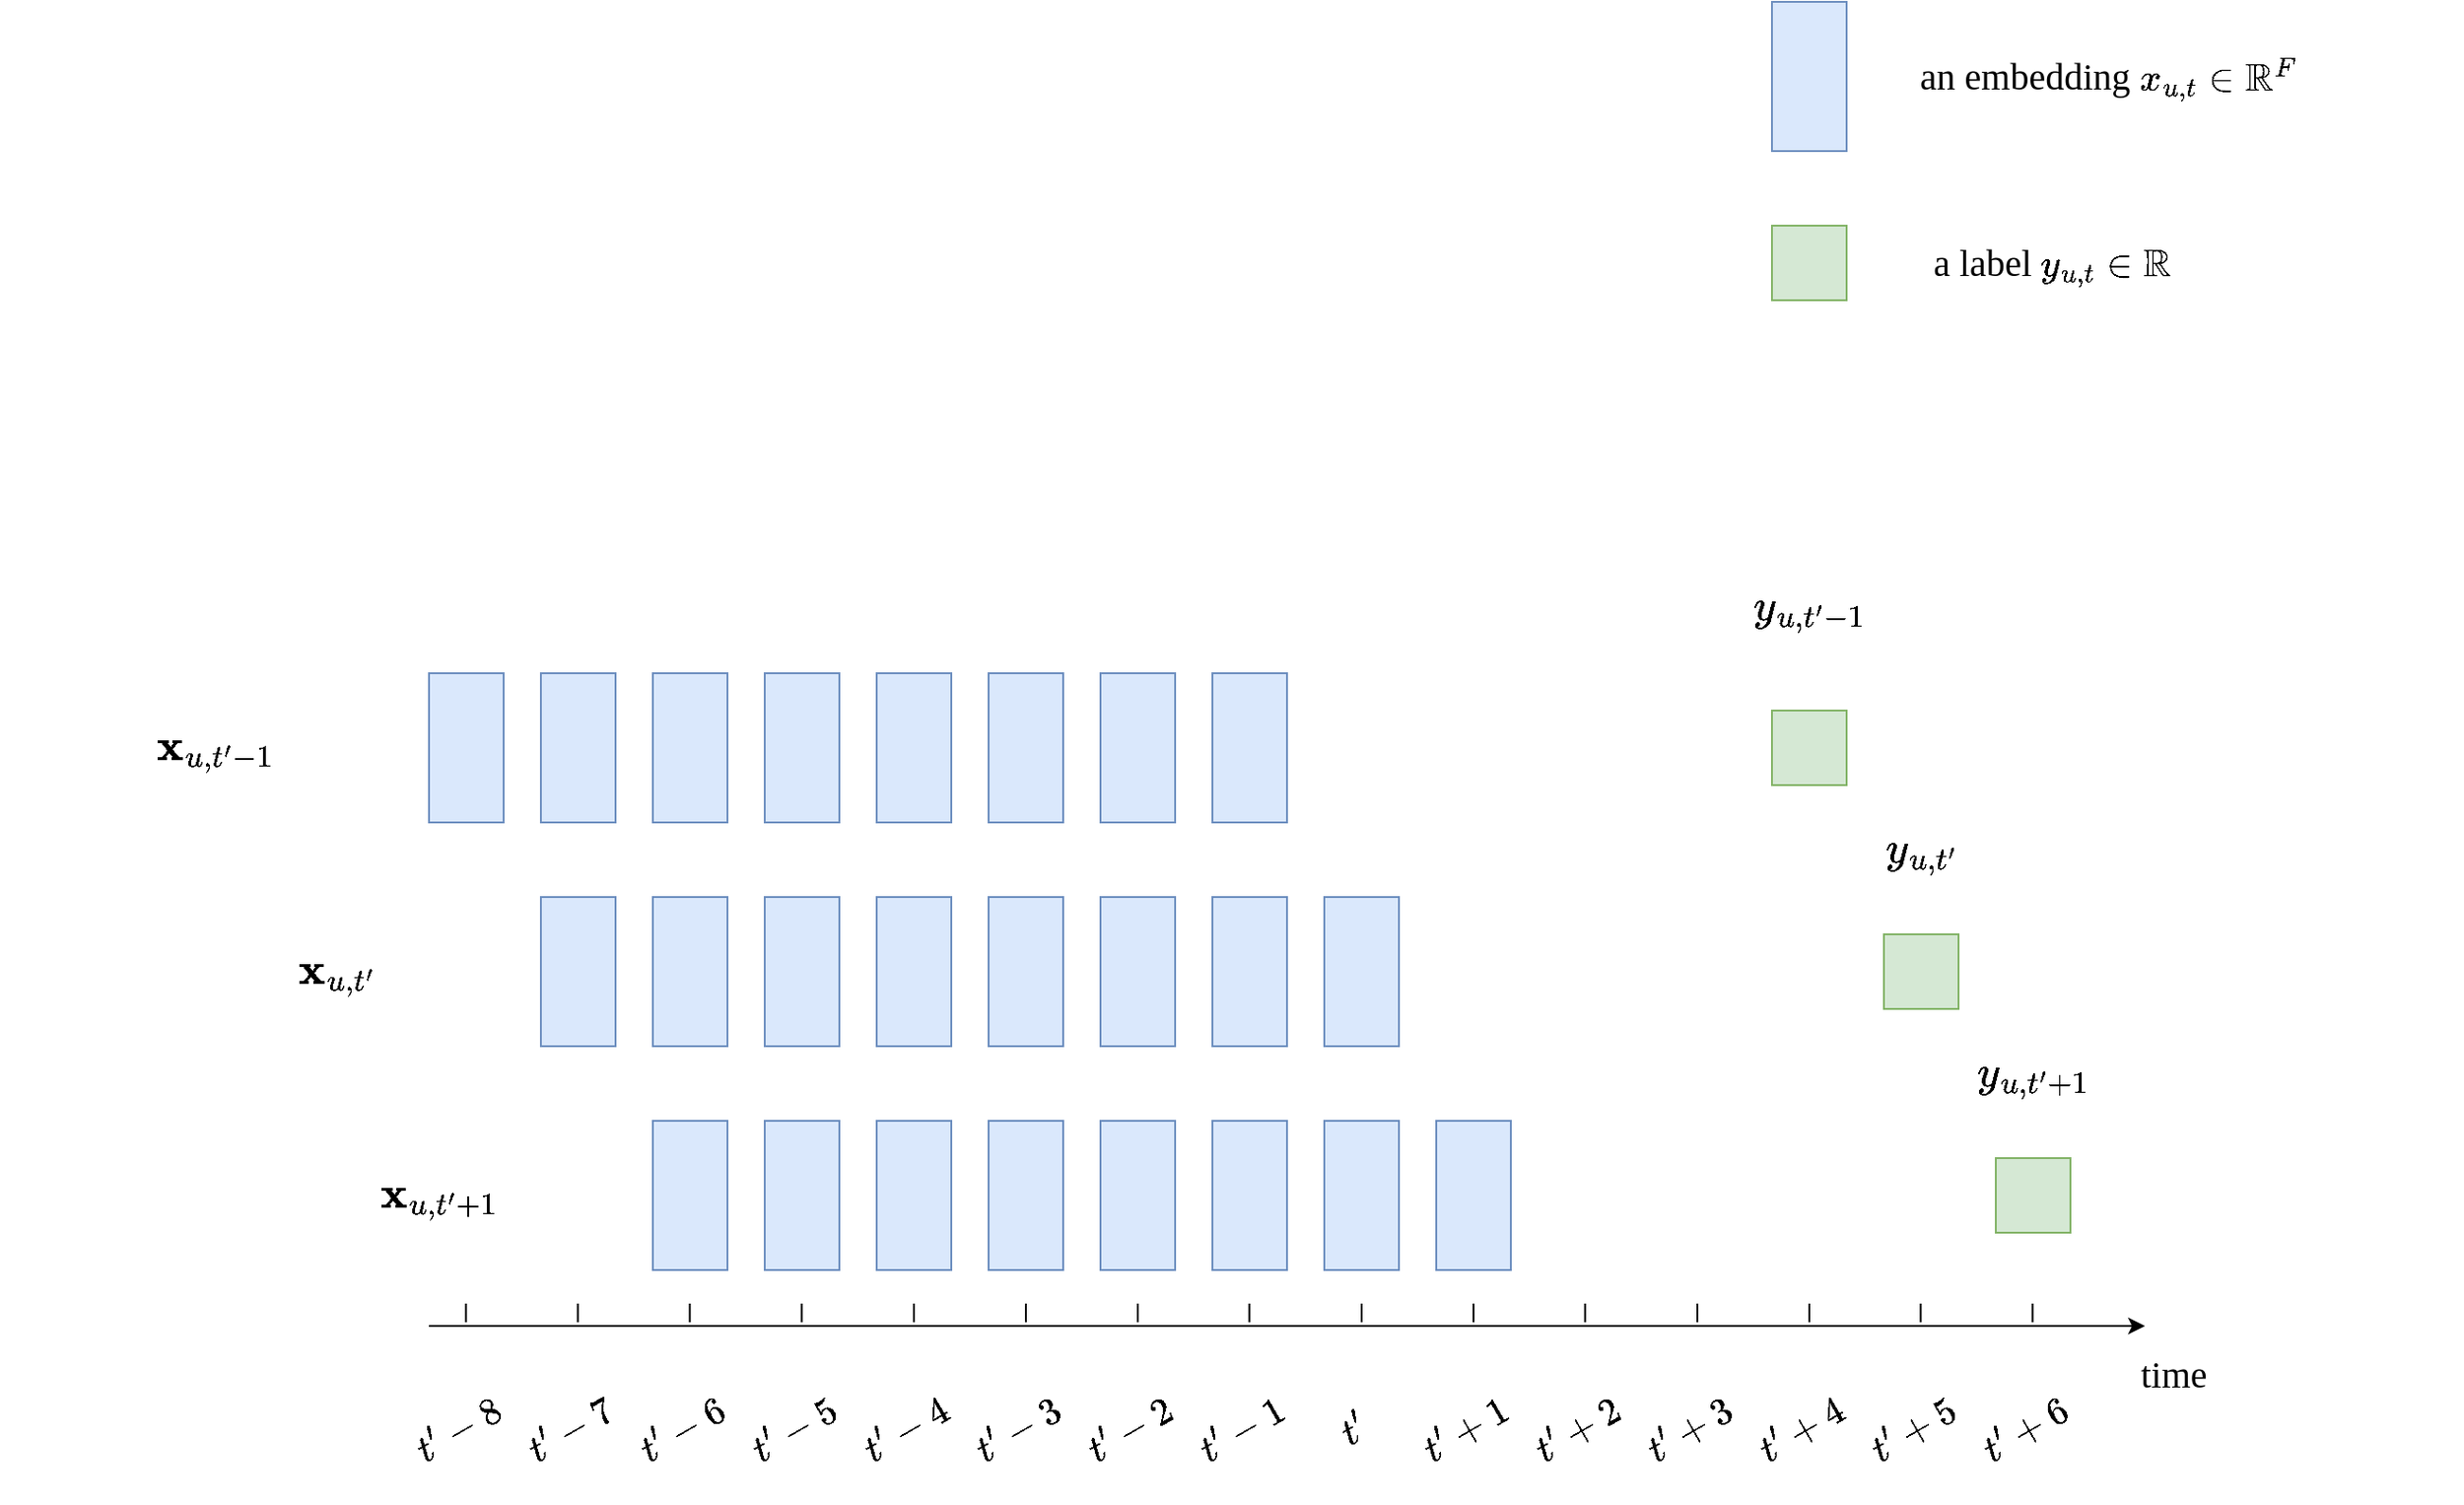 <mxfile version="24.2.5" type="github">
  <diagram name="第 1 页" id="iBYXEOpFaW9ppv63QH4R">
    <mxGraphModel dx="3449" dy="2214" grid="1" gridSize="10" guides="1" tooltips="1" connect="1" arrows="1" fold="1" page="1" pageScale="1" pageWidth="980" pageHeight="1390" math="1" shadow="0">
      <root>
        <mxCell id="0" />
        <mxCell id="1" parent="0" />
        <mxCell id="Qjhme60CZn5szrycuIal-2" value="" style="rounded=0;whiteSpace=wrap;html=1;fillColor=#d5e8d4;strokeColor=#82b366;fontSize=20;" vertex="1" parent="1">
          <mxGeometry x="-40" y="-420" width="40" height="40" as="geometry" />
        </mxCell>
        <mxCell id="Qjhme60CZn5szrycuIal-3" value="" style="endArrow=classic;html=1;rounded=0;fontSize=20;" edge="1" parent="1">
          <mxGeometry width="50" height="50" relative="1" as="geometry">
            <mxPoint x="-880" y="-330" as="sourcePoint" />
            <mxPoint x="40" y="-330" as="targetPoint" />
          </mxGeometry>
        </mxCell>
        <mxCell id="Qjhme60CZn5szrycuIal-4" value="&lt;font style=&quot;font-size: 20px;&quot; face=&quot;Times New Roman&quot;&gt;time&lt;/font&gt;" style="text;html=1;align=center;verticalAlign=middle;resizable=0;points=[];autosize=1;strokeColor=none;fillColor=none;fontSize=20;" vertex="1" parent="1">
          <mxGeometry x="25" y="-325" width="60" height="40" as="geometry" />
        </mxCell>
        <mxCell id="Qjhme60CZn5szrycuIal-5" value="&lt;span style=&quot;font-family: &amp;quot;Times New Roman&amp;quot;; background-color: initial; font-size: 20px;&quot;&gt;$$t&#39;-8$$&lt;/span&gt;" style="text;html=1;align=center;verticalAlign=middle;resizable=0;points=[];autosize=1;strokeColor=none;fillColor=none;fontSize=20;rotation=330;" vertex="1" parent="1">
          <mxGeometry x="-910" y="-295" width="90" height="40" as="geometry" />
        </mxCell>
        <mxCell id="Qjhme60CZn5szrycuIal-7" value="" style="endArrow=none;html=1;rounded=0;exitX=0;exitY=0;exitDx=0;exitDy=0;fontSize=16;" edge="1" parent="1">
          <mxGeometry width="50" height="50" relative="1" as="geometry">
            <mxPoint x="-560" y="-332" as="sourcePoint" />
            <mxPoint x="-560" y="-342" as="targetPoint" />
          </mxGeometry>
        </mxCell>
        <mxCell id="Qjhme60CZn5szrycuIal-9" value="" style="rounded=0;whiteSpace=wrap;html=1;fillColor=#dae8fc;strokeColor=#6c8ebf;fontSize=20;" vertex="1" parent="1">
          <mxGeometry x="-460" y="-440" width="40" height="80" as="geometry" />
        </mxCell>
        <mxCell id="Qjhme60CZn5szrycuIal-11" value="" style="rounded=0;whiteSpace=wrap;html=1;fillColor=#dae8fc;strokeColor=#6c8ebf;fontSize=20;" vertex="1" parent="1">
          <mxGeometry x="-400" y="-440" width="40" height="80" as="geometry" />
        </mxCell>
        <mxCell id="Qjhme60CZn5szrycuIal-12" value="" style="endArrow=none;html=1;rounded=0;exitX=0;exitY=0;exitDx=0;exitDy=0;fontSize=16;" edge="1" parent="1">
          <mxGeometry width="50" height="50" relative="1" as="geometry">
            <mxPoint x="-500" y="-332" as="sourcePoint" />
            <mxPoint x="-500" y="-342" as="targetPoint" />
          </mxGeometry>
        </mxCell>
        <mxCell id="Qjhme60CZn5szrycuIal-13" value="" style="rounded=0;whiteSpace=wrap;html=1;fillColor=#dae8fc;strokeColor=#6c8ebf;fontSize=20;" vertex="1" parent="1">
          <mxGeometry x="-520" y="-440" width="40" height="80" as="geometry" />
        </mxCell>
        <mxCell id="Qjhme60CZn5szrycuIal-14" value="" style="rounded=0;whiteSpace=wrap;html=1;fillColor=#dae8fc;strokeColor=#6c8ebf;fontSize=20;" vertex="1" parent="1">
          <mxGeometry x="-580" y="-440" width="40" height="80" as="geometry" />
        </mxCell>
        <mxCell id="Qjhme60CZn5szrycuIal-15" value="" style="rounded=0;whiteSpace=wrap;html=1;fillColor=#dae8fc;strokeColor=#6c8ebf;fontSize=20;" vertex="1" parent="1">
          <mxGeometry x="-640" y="-440" width="40" height="80" as="geometry" />
        </mxCell>
        <mxCell id="Qjhme60CZn5szrycuIal-16" value="" style="rounded=0;whiteSpace=wrap;html=1;fillColor=#dae8fc;strokeColor=#6c8ebf;fontSize=20;" vertex="1" parent="1">
          <mxGeometry x="-700" y="-440" width="40" height="80" as="geometry" />
        </mxCell>
        <mxCell id="Qjhme60CZn5szrycuIal-17" value="" style="rounded=0;whiteSpace=wrap;html=1;fillColor=#dae8fc;strokeColor=#6c8ebf;fontSize=20;" vertex="1" parent="1">
          <mxGeometry x="-760" y="-440" width="40" height="80" as="geometry" />
        </mxCell>
        <mxCell id="Qjhme60CZn5szrycuIal-18" value="" style="rounded=0;whiteSpace=wrap;html=1;fillColor=#dae8fc;strokeColor=#6c8ebf;fontSize=20;" vertex="1" parent="1">
          <mxGeometry x="-340" y="-440" width="40" height="80" as="geometry" />
        </mxCell>
        <mxCell id="Qjhme60CZn5szrycuIal-19" value="" style="endArrow=none;html=1;rounded=0;exitX=0;exitY=0;exitDx=0;exitDy=0;fontSize=16;" edge="1" parent="1">
          <mxGeometry width="50" height="50" relative="1" as="geometry">
            <mxPoint x="-620" y="-332" as="sourcePoint" />
            <mxPoint x="-620" y="-342" as="targetPoint" />
          </mxGeometry>
        </mxCell>
        <mxCell id="Qjhme60CZn5szrycuIal-20" value="" style="endArrow=none;html=1;rounded=0;exitX=0;exitY=0;exitDx=0;exitDy=0;fontSize=16;" edge="1" parent="1">
          <mxGeometry width="50" height="50" relative="1" as="geometry">
            <mxPoint x="-680.2" y="-332" as="sourcePoint" />
            <mxPoint x="-680.2" y="-342" as="targetPoint" />
          </mxGeometry>
        </mxCell>
        <mxCell id="Qjhme60CZn5szrycuIal-21" value="" style="endArrow=none;html=1;rounded=0;exitX=0;exitY=0;exitDx=0;exitDy=0;fontSize=16;" edge="1" parent="1">
          <mxGeometry width="50" height="50" relative="1" as="geometry">
            <mxPoint x="-740.2" y="-332" as="sourcePoint" />
            <mxPoint x="-740.2" y="-342" as="targetPoint" />
          </mxGeometry>
        </mxCell>
        <mxCell id="Qjhme60CZn5szrycuIal-22" value="" style="endArrow=none;html=1;rounded=0;exitX=0;exitY=0;exitDx=0;exitDy=0;fontSize=16;" edge="1" parent="1">
          <mxGeometry width="50" height="50" relative="1" as="geometry">
            <mxPoint x="-800.2" y="-332" as="sourcePoint" />
            <mxPoint x="-800.2" y="-342" as="targetPoint" />
          </mxGeometry>
        </mxCell>
        <mxCell id="Qjhme60CZn5szrycuIal-23" value="" style="endArrow=none;html=1;rounded=0;exitX=0;exitY=0;exitDx=0;exitDy=0;fontSize=16;" edge="1" parent="1">
          <mxGeometry width="50" height="50" relative="1" as="geometry">
            <mxPoint x="-860.2" y="-332" as="sourcePoint" />
            <mxPoint x="-860.2" y="-342" as="targetPoint" />
          </mxGeometry>
        </mxCell>
        <mxCell id="Qjhme60CZn5szrycuIal-24" value="" style="endArrow=none;html=1;rounded=0;exitX=0;exitY=0;exitDx=0;exitDy=0;fontSize=16;" edge="1" parent="1">
          <mxGeometry width="50" height="50" relative="1" as="geometry">
            <mxPoint x="-440.2" y="-332" as="sourcePoint" />
            <mxPoint x="-440.2" y="-342" as="targetPoint" />
          </mxGeometry>
        </mxCell>
        <mxCell id="Qjhme60CZn5szrycuIal-25" value="" style="endArrow=none;html=1;rounded=0;exitX=0;exitY=0;exitDx=0;exitDy=0;fontSize=16;" edge="1" parent="1">
          <mxGeometry width="50" height="50" relative="1" as="geometry">
            <mxPoint x="-380" y="-332" as="sourcePoint" />
            <mxPoint x="-380" y="-342" as="targetPoint" />
          </mxGeometry>
        </mxCell>
        <mxCell id="Qjhme60CZn5szrycuIal-26" value="" style="endArrow=none;html=1;rounded=0;exitX=0;exitY=0;exitDx=0;exitDy=0;fontSize=16;" edge="1" parent="1">
          <mxGeometry width="50" height="50" relative="1" as="geometry">
            <mxPoint x="-320" y="-332" as="sourcePoint" />
            <mxPoint x="-320" y="-342" as="targetPoint" />
          </mxGeometry>
        </mxCell>
        <mxCell id="Qjhme60CZn5szrycuIal-27" value="" style="endArrow=none;html=1;rounded=0;exitX=0;exitY=0;exitDx=0;exitDy=0;fontSize=16;" edge="1" parent="1">
          <mxGeometry width="50" height="50" relative="1" as="geometry">
            <mxPoint x="-260.2" y="-332" as="sourcePoint" />
            <mxPoint x="-260.2" y="-342" as="targetPoint" />
          </mxGeometry>
        </mxCell>
        <mxCell id="Qjhme60CZn5szrycuIal-29" value="" style="endArrow=none;html=1;rounded=0;exitX=0;exitY=0;exitDx=0;exitDy=0;fontSize=16;" edge="1" parent="1">
          <mxGeometry width="50" height="50" relative="1" as="geometry">
            <mxPoint x="-200" y="-332" as="sourcePoint" />
            <mxPoint x="-200" y="-342" as="targetPoint" />
          </mxGeometry>
        </mxCell>
        <mxCell id="Qjhme60CZn5szrycuIal-30" value="" style="endArrow=none;html=1;rounded=0;exitX=0;exitY=0;exitDx=0;exitDy=0;fontSize=16;" edge="1" parent="1">
          <mxGeometry width="50" height="50" relative="1" as="geometry">
            <mxPoint x="-140" y="-332" as="sourcePoint" />
            <mxPoint x="-140" y="-342" as="targetPoint" />
          </mxGeometry>
        </mxCell>
        <mxCell id="Qjhme60CZn5szrycuIal-31" value="" style="rounded=0;whiteSpace=wrap;html=1;fillColor=#d5e8d4;strokeColor=#82b366;fontSize=20;" vertex="1" parent="1">
          <mxGeometry x="-160" y="-660" width="40" height="40" as="geometry" />
        </mxCell>
        <mxCell id="Qjhme60CZn5szrycuIal-32" value="" style="rounded=0;whiteSpace=wrap;html=1;fillColor=#dae8fc;strokeColor=#6c8ebf;fontSize=20;" vertex="1" parent="1">
          <mxGeometry x="-580" y="-680" width="40" height="80" as="geometry" />
        </mxCell>
        <mxCell id="Qjhme60CZn5szrycuIal-33" value="" style="rounded=0;whiteSpace=wrap;html=1;fillColor=#dae8fc;strokeColor=#6c8ebf;fontSize=20;" vertex="1" parent="1">
          <mxGeometry x="-520" y="-680" width="40" height="80" as="geometry" />
        </mxCell>
        <mxCell id="Qjhme60CZn5szrycuIal-34" value="" style="rounded=0;whiteSpace=wrap;html=1;fillColor=#dae8fc;strokeColor=#6c8ebf;fontSize=20;" vertex="1" parent="1">
          <mxGeometry x="-640" y="-680" width="40" height="80" as="geometry" />
        </mxCell>
        <mxCell id="Qjhme60CZn5szrycuIal-35" value="" style="rounded=0;whiteSpace=wrap;html=1;fillColor=#dae8fc;strokeColor=#6c8ebf;fontSize=20;" vertex="1" parent="1">
          <mxGeometry x="-700" y="-680" width="40" height="80" as="geometry" />
        </mxCell>
        <mxCell id="Qjhme60CZn5szrycuIal-36" value="" style="rounded=0;whiteSpace=wrap;html=1;fillColor=#dae8fc;strokeColor=#6c8ebf;fontSize=20;" vertex="1" parent="1">
          <mxGeometry x="-760" y="-680" width="40" height="80" as="geometry" />
        </mxCell>
        <mxCell id="Qjhme60CZn5szrycuIal-37" value="" style="rounded=0;whiteSpace=wrap;html=1;fillColor=#dae8fc;strokeColor=#6c8ebf;fontSize=20;" vertex="1" parent="1">
          <mxGeometry x="-820" y="-680" width="40" height="80" as="geometry" />
        </mxCell>
        <mxCell id="Qjhme60CZn5szrycuIal-38" value="" style="rounded=0;whiteSpace=wrap;html=1;fillColor=#dae8fc;strokeColor=#6c8ebf;fontSize=20;" vertex="1" parent="1">
          <mxGeometry x="-880" y="-680" width="40" height="80" as="geometry" />
        </mxCell>
        <mxCell id="Qjhme60CZn5szrycuIal-39" value="" style="rounded=0;whiteSpace=wrap;html=1;fillColor=#dae8fc;strokeColor=#6c8ebf;fontSize=20;" vertex="1" parent="1">
          <mxGeometry x="-460" y="-680" width="40" height="80" as="geometry" />
        </mxCell>
        <mxCell id="Qjhme60CZn5szrycuIal-40" value="" style="rounded=0;whiteSpace=wrap;html=1;fillColor=#d5e8d4;strokeColor=#82b366;fontSize=20;" vertex="1" parent="1">
          <mxGeometry x="-100" y="-540" width="40" height="40" as="geometry" />
        </mxCell>
        <mxCell id="Qjhme60CZn5szrycuIal-41" value="" style="rounded=0;whiteSpace=wrap;html=1;fillColor=#dae8fc;strokeColor=#6c8ebf;fontSize=20;" vertex="1" parent="1">
          <mxGeometry x="-520" y="-560" width="40" height="80" as="geometry" />
        </mxCell>
        <mxCell id="Qjhme60CZn5szrycuIal-42" value="" style="rounded=0;whiteSpace=wrap;html=1;fillColor=#dae8fc;strokeColor=#6c8ebf;fontSize=20;" vertex="1" parent="1">
          <mxGeometry x="-460" y="-560" width="40" height="80" as="geometry" />
        </mxCell>
        <mxCell id="Qjhme60CZn5szrycuIal-43" value="" style="rounded=0;whiteSpace=wrap;html=1;fillColor=#dae8fc;strokeColor=#6c8ebf;fontSize=20;" vertex="1" parent="1">
          <mxGeometry x="-580" y="-560" width="40" height="80" as="geometry" />
        </mxCell>
        <mxCell id="Qjhme60CZn5szrycuIal-44" value="" style="rounded=0;whiteSpace=wrap;html=1;fillColor=#dae8fc;strokeColor=#6c8ebf;fontSize=20;" vertex="1" parent="1">
          <mxGeometry x="-640" y="-560" width="40" height="80" as="geometry" />
        </mxCell>
        <mxCell id="Qjhme60CZn5szrycuIal-45" value="" style="rounded=0;whiteSpace=wrap;html=1;fillColor=#dae8fc;strokeColor=#6c8ebf;fontSize=20;" vertex="1" parent="1">
          <mxGeometry x="-700" y="-560" width="40" height="80" as="geometry" />
        </mxCell>
        <mxCell id="Qjhme60CZn5szrycuIal-46" value="" style="rounded=0;whiteSpace=wrap;html=1;fillColor=#dae8fc;strokeColor=#6c8ebf;fontSize=20;" vertex="1" parent="1">
          <mxGeometry x="-760" y="-560" width="40" height="80" as="geometry" />
        </mxCell>
        <mxCell id="Qjhme60CZn5szrycuIal-47" value="" style="rounded=0;whiteSpace=wrap;html=1;fillColor=#dae8fc;strokeColor=#6c8ebf;fontSize=20;" vertex="1" parent="1">
          <mxGeometry x="-820" y="-560" width="40" height="80" as="geometry" />
        </mxCell>
        <mxCell id="Qjhme60CZn5szrycuIal-48" value="" style="rounded=0;whiteSpace=wrap;html=1;fillColor=#dae8fc;strokeColor=#6c8ebf;fontSize=20;" vertex="1" parent="1">
          <mxGeometry x="-400" y="-560" width="40" height="80" as="geometry" />
        </mxCell>
        <mxCell id="Qjhme60CZn5szrycuIal-50" value="&lt;span style=&quot;font-family: &amp;quot;Times New Roman&amp;quot;; background-color: initial; font-size: 20px;&quot;&gt;$$t&#39;-7$$&lt;/span&gt;" style="text;html=1;align=center;verticalAlign=middle;resizable=0;points=[];autosize=1;strokeColor=none;fillColor=none;fontSize=20;rotation=330;" vertex="1" parent="1">
          <mxGeometry x="-850" y="-295" width="90" height="40" as="geometry" />
        </mxCell>
        <mxCell id="Qjhme60CZn5szrycuIal-51" value="&lt;span style=&quot;font-family: &amp;quot;Times New Roman&amp;quot;; background-color: initial; font-size: 20px;&quot;&gt;$$t&#39;-6$$&lt;/span&gt;" style="text;html=1;align=center;verticalAlign=middle;resizable=0;points=[];autosize=1;strokeColor=none;fillColor=none;fontSize=20;rotation=330;" vertex="1" parent="1">
          <mxGeometry x="-790" y="-295" width="90" height="40" as="geometry" />
        </mxCell>
        <mxCell id="Qjhme60CZn5szrycuIal-64" value="&lt;span style=&quot;font-family: &amp;quot;Times New Roman&amp;quot;; background-color: initial; font-size: 20px;&quot;&gt;$$t&#39;-5$$&lt;/span&gt;" style="text;html=1;align=center;verticalAlign=middle;resizable=0;points=[];autosize=1;strokeColor=none;fillColor=none;fontSize=20;rotation=330;" vertex="1" parent="1">
          <mxGeometry x="-730" y="-295" width="90" height="40" as="geometry" />
        </mxCell>
        <mxCell id="Qjhme60CZn5szrycuIal-65" value="&lt;span style=&quot;font-family: &amp;quot;Times New Roman&amp;quot;; background-color: initial; font-size: 20px;&quot;&gt;$$t&#39;-4$$&lt;/span&gt;" style="text;html=1;align=center;verticalAlign=middle;resizable=0;points=[];autosize=1;strokeColor=none;fillColor=none;fontSize=20;rotation=330;" vertex="1" parent="1">
          <mxGeometry x="-670" y="-295" width="90" height="40" as="geometry" />
        </mxCell>
        <mxCell id="Qjhme60CZn5szrycuIal-66" value="&lt;span style=&quot;font-family: &amp;quot;Times New Roman&amp;quot;; background-color: initial; font-size: 20px;&quot;&gt;$$t&#39;-3$$&lt;/span&gt;" style="text;html=1;align=center;verticalAlign=middle;resizable=0;points=[];autosize=1;strokeColor=none;fillColor=none;fontSize=20;rotation=330;" vertex="1" parent="1">
          <mxGeometry x="-610" y="-295" width="90" height="40" as="geometry" />
        </mxCell>
        <mxCell id="Qjhme60CZn5szrycuIal-67" value="&lt;span style=&quot;font-family: &amp;quot;Times New Roman&amp;quot;; background-color: initial; font-size: 20px;&quot;&gt;$$t&#39;-2$$&lt;/span&gt;" style="text;html=1;align=center;verticalAlign=middle;resizable=0;points=[];autosize=1;strokeColor=none;fillColor=none;fontSize=20;rotation=330;" vertex="1" parent="1">
          <mxGeometry x="-550" y="-295" width="90" height="40" as="geometry" />
        </mxCell>
        <mxCell id="Qjhme60CZn5szrycuIal-71" value="&lt;span style=&quot;font-family: &amp;quot;Times New Roman&amp;quot;; background-color: initial; font-size: 20px;&quot;&gt;$$t&#39;-1$$&lt;/span&gt;" style="text;html=1;align=center;verticalAlign=middle;resizable=0;points=[];autosize=1;strokeColor=none;fillColor=none;fontSize=20;rotation=330;" vertex="1" parent="1">
          <mxGeometry x="-490" y="-295" width="90" height="40" as="geometry" />
        </mxCell>
        <mxCell id="Qjhme60CZn5szrycuIal-81" value="&lt;font style=&quot;font-size: 20px;&quot; face=&quot;Times New Roman&quot;&gt;$$t&#39;$$&lt;/font&gt;" style="text;html=1;align=center;verticalAlign=middle;resizable=0;points=[];autosize=1;strokeColor=none;fillColor=none;fontSize=20;rotation=330;" vertex="1" parent="1">
          <mxGeometry x="-420" y="-295" width="70" height="40" as="geometry" />
        </mxCell>
        <mxCell id="Qjhme60CZn5szrycuIal-82" value="&lt;span style=&quot;font-family: &amp;quot;Times New Roman&amp;quot;; background-color: initial; font-size: 20px;&quot;&gt;$$t&#39;+1$$&lt;/span&gt;" style="text;html=1;align=center;verticalAlign=middle;resizable=0;points=[];autosize=1;strokeColor=none;fillColor=none;fontSize=20;rotation=330;" vertex="1" parent="1">
          <mxGeometry x="-370" y="-295" width="90" height="40" as="geometry" />
        </mxCell>
        <mxCell id="Qjhme60CZn5szrycuIal-83" value="&lt;span style=&quot;font-family: &amp;quot;Times New Roman&amp;quot;; background-color: initial; font-size: 20px;&quot;&gt;$$t&#39;+2$$&lt;/span&gt;" style="text;html=1;align=center;verticalAlign=middle;resizable=0;points=[];autosize=1;strokeColor=none;fillColor=none;fontSize=20;rotation=330;" vertex="1" parent="1">
          <mxGeometry x="-310" y="-295" width="90" height="40" as="geometry" />
        </mxCell>
        <mxCell id="Qjhme60CZn5szrycuIal-84" value="&lt;span style=&quot;font-family: &amp;quot;Times New Roman&amp;quot;; background-color: initial; font-size: 20px;&quot;&gt;$$t&#39;+3$$&lt;/span&gt;" style="text;html=1;align=center;verticalAlign=middle;resizable=0;points=[];autosize=1;strokeColor=none;fillColor=none;fontSize=20;rotation=330;" vertex="1" parent="1">
          <mxGeometry x="-250" y="-295" width="90" height="40" as="geometry" />
        </mxCell>
        <mxCell id="Qjhme60CZn5szrycuIal-85" value="&lt;span style=&quot;font-family: &amp;quot;Times New Roman&amp;quot;; background-color: initial; font-size: 20px;&quot;&gt;$$t&#39;+4$$&lt;/span&gt;" style="text;html=1;align=center;verticalAlign=middle;resizable=0;points=[];autosize=1;strokeColor=none;fillColor=none;fontSize=20;rotation=330;" vertex="1" parent="1">
          <mxGeometry x="-190" y="-295" width="90" height="40" as="geometry" />
        </mxCell>
        <mxCell id="Qjhme60CZn5szrycuIal-86" value="&lt;span style=&quot;font-family: &amp;quot;Times New Roman&amp;quot;; background-color: initial; font-size: 20px;&quot;&gt;$$t&#39;+5$$&lt;/span&gt;" style="text;html=1;align=center;verticalAlign=middle;resizable=0;points=[];autosize=1;strokeColor=none;fillColor=none;fontSize=20;rotation=330;" vertex="1" parent="1">
          <mxGeometry x="-130" y="-295" width="90" height="40" as="geometry" />
        </mxCell>
        <mxCell id="Qjhme60CZn5szrycuIal-87" value="&lt;span style=&quot;font-family: &amp;quot;Times New Roman&amp;quot;; background-color: initial; font-size: 20px;&quot;&gt;$$t&#39;+6$$&lt;/span&gt;" style="text;html=1;align=center;verticalAlign=middle;resizable=0;points=[];autosize=1;strokeColor=none;fillColor=none;fontSize=20;rotation=330;" vertex="1" parent="1">
          <mxGeometry x="-70" y="-295" width="90" height="40" as="geometry" />
        </mxCell>
        <mxCell id="Qjhme60CZn5szrycuIal-90" value="" style="endArrow=none;html=1;rounded=0;exitX=0;exitY=0;exitDx=0;exitDy=0;fontSize=16;" edge="1" parent="1">
          <mxGeometry width="50" height="50" relative="1" as="geometry">
            <mxPoint x="-80.29" y="-332" as="sourcePoint" />
            <mxPoint x="-80.29" y="-342" as="targetPoint" />
          </mxGeometry>
        </mxCell>
        <mxCell id="Qjhme60CZn5szrycuIal-91" value="" style="endArrow=none;html=1;rounded=0;exitX=0;exitY=0;exitDx=0;exitDy=0;fontSize=16;" edge="1" parent="1">
          <mxGeometry width="50" height="50" relative="1" as="geometry">
            <mxPoint x="-20.29" y="-332" as="sourcePoint" />
            <mxPoint x="-20.29" y="-342" as="targetPoint" />
          </mxGeometry>
        </mxCell>
        <mxCell id="Qjhme60CZn5szrycuIal-93" value="&lt;span style=&quot;font-size: 20px; text-wrap: wrap;&quot;&gt;$$\mathbf{x}_{u, t&#39;-1}$$&lt;/span&gt;" style="text;html=1;align=center;verticalAlign=middle;resizable=0;points=[];autosize=1;strokeColor=none;fillColor=none;fontSize=20;" vertex="1" parent="1">
          <mxGeometry x="-1110" y="-660" width="230" height="40" as="geometry" />
        </mxCell>
        <mxCell id="Qjhme60CZn5szrycuIal-94" value="&lt;span style=&quot;text-wrap: wrap; font-size: 20px;&quot;&gt;&lt;font style=&quot;font-size: 20px;&quot;&gt;$$y_{u, t&#39;-1}$$&lt;/font&gt;&lt;/span&gt;" style="text;html=1;align=center;verticalAlign=middle;resizable=0;points=[];autosize=1;strokeColor=none;fillColor=none;fontSize=20;" vertex="1" parent="1">
          <mxGeometry x="-215" y="-735" width="150" height="40" as="geometry" />
        </mxCell>
        <mxCell id="Qjhme60CZn5szrycuIal-95" value="&lt;span style=&quot;font-size: 20px; text-wrap: wrap;&quot;&gt;$$\mathbf{x}_{u, t&#39;}$$&lt;/span&gt;" style="text;html=1;align=center;verticalAlign=middle;resizable=0;points=[];autosize=1;strokeColor=none;fillColor=none;fontSize=20;" vertex="1" parent="1">
          <mxGeometry x="-1035" y="-540" width="210" height="40" as="geometry" />
        </mxCell>
        <mxCell id="Qjhme60CZn5szrycuIal-96" value="&lt;span style=&quot;font-size: 20px; text-wrap: wrap;&quot;&gt;$$\mathbf{x}_{u, t&#39;+1}$$&lt;/span&gt;" style="text;html=1;align=center;verticalAlign=middle;resizable=0;points=[];autosize=1;strokeColor=none;fillColor=none;fontSize=20;" vertex="1" parent="1">
          <mxGeometry x="-995" y="-420" width="240" height="40" as="geometry" />
        </mxCell>
        <mxCell id="Qjhme60CZn5szrycuIal-97" value="&lt;span style=&quot;text-wrap: wrap; font-size: 20px;&quot;&gt;&lt;font style=&quot;font-size: 20px;&quot;&gt;$$y_{u, t&#39;}$$&lt;/font&gt;&lt;/span&gt;" style="text;html=1;align=center;verticalAlign=middle;resizable=0;points=[];autosize=1;strokeColor=none;fillColor=none;fontSize=20;" vertex="1" parent="1">
          <mxGeometry x="-145" y="-605" width="130" height="40" as="geometry" />
        </mxCell>
        <mxCell id="Qjhme60CZn5szrycuIal-98" value="&lt;span style=&quot;text-wrap: wrap; font-size: 20px;&quot;&gt;&lt;font style=&quot;font-size: 20px;&quot;&gt;$$y_{u, t&#39;+1}$$&lt;/font&gt;&lt;/span&gt;" style="text;html=1;align=center;verticalAlign=middle;resizable=0;points=[];autosize=1;strokeColor=none;fillColor=none;fontSize=20;" vertex="1" parent="1">
          <mxGeometry x="-100" y="-485" width="160" height="40" as="geometry" />
        </mxCell>
        <mxCell id="Qjhme60CZn5szrycuIal-99" value="" style="rounded=0;whiteSpace=wrap;html=1;fillColor=#dae8fc;strokeColor=#6c8ebf;fontSize=20;" vertex="1" parent="1">
          <mxGeometry x="-160" y="-1040" width="40" height="80" as="geometry" />
        </mxCell>
        <mxCell id="Qjhme60CZn5szrycuIal-100" value="&lt;font style=&quot;font-size: 20px;&quot;&gt;an embedding \( x_{u,t} \in \mathbb{R}^F\)&lt;/font&gt;" style="text;html=1;align=center;verticalAlign=middle;resizable=0;points=[];autosize=1;strokeColor=none;fillColor=none;fontFamily=Times New Roman;" vertex="1" parent="1">
          <mxGeometry x="-170" y="-1020" width="380" height="40" as="geometry" />
        </mxCell>
        <mxCell id="Qjhme60CZn5szrycuIal-102" value="" style="rounded=0;whiteSpace=wrap;html=1;fillColor=#d5e8d4;strokeColor=#82b366;fontSize=20;" vertex="1" parent="1">
          <mxGeometry x="-160" y="-920" width="40" height="40" as="geometry" />
        </mxCell>
        <mxCell id="Qjhme60CZn5szrycuIal-103" value="&lt;font style=&quot;font-size: 20px;&quot;&gt;a label \( y_{u,t} \in \mathbb{R}\)&lt;/font&gt;" style="text;html=1;align=center;verticalAlign=middle;resizable=0;points=[];autosize=1;strokeColor=none;fillColor=none;fontFamily=Times New Roman;" vertex="1" parent="1">
          <mxGeometry x="-160" y="-920" width="300" height="40" as="geometry" />
        </mxCell>
      </root>
    </mxGraphModel>
  </diagram>
</mxfile>
